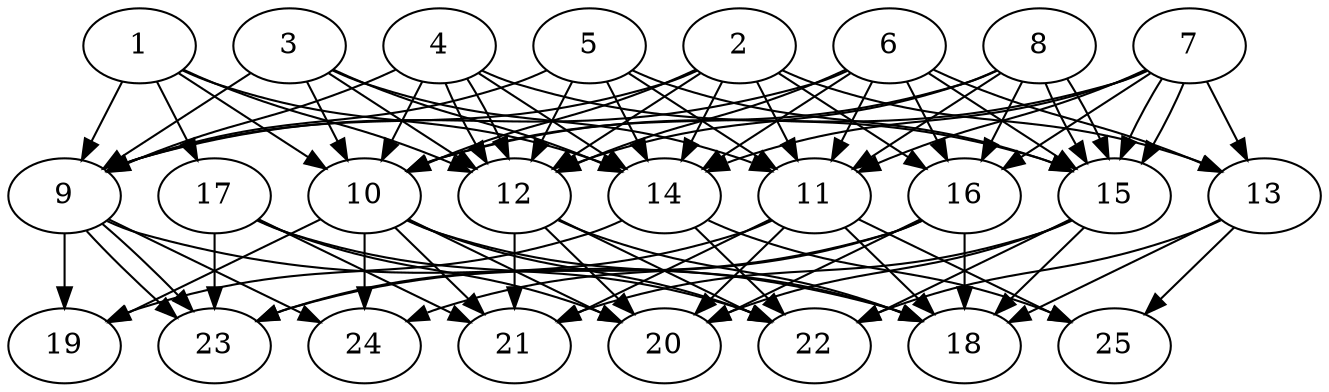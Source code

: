 // DAG automatically generated by daggen at Thu Oct  3 14:00:40 2019
// ./daggen --dot -n 25 --ccr 0.5 --fat 0.7 --regular 0.9 --density 0.9 --mindata 5242880 --maxdata 52428800 
digraph G {
  1 [size="88375296", alpha="0.15", expect_size="44187648"] 
  1 -> 9 [size ="44187648"]
  1 -> 10 [size ="44187648"]
  1 -> 12 [size ="44187648"]
  1 -> 14 [size ="44187648"]
  1 -> 17 [size ="44187648"]
  2 [size="94746624", alpha="0.13", expect_size="47373312"] 
  2 -> 9 [size ="47373312"]
  2 -> 10 [size ="47373312"]
  2 -> 11 [size ="47373312"]
  2 -> 12 [size ="47373312"]
  2 -> 13 [size ="47373312"]
  2 -> 14 [size ="47373312"]
  2 -> 16 [size ="47373312"]
  3 [size="51488768", alpha="0.01", expect_size="25744384"] 
  3 -> 9 [size ="25744384"]
  3 -> 10 [size ="25744384"]
  3 -> 11 [size ="25744384"]
  3 -> 12 [size ="25744384"]
  3 -> 14 [size ="25744384"]
  4 [size="83830784", alpha="0.06", expect_size="41915392"] 
  4 -> 9 [size ="41915392"]
  4 -> 10 [size ="41915392"]
  4 -> 12 [size ="41915392"]
  4 -> 12 [size ="41915392"]
  4 -> 14 [size ="41915392"]
  4 -> 15 [size ="41915392"]
  5 [size="42283008", alpha="0.06", expect_size="21141504"] 
  5 -> 9 [size ="21141504"]
  5 -> 11 [size ="21141504"]
  5 -> 12 [size ="21141504"]
  5 -> 14 [size ="21141504"]
  5 -> 15 [size ="21141504"]
  6 [size="60805120", alpha="0.13", expect_size="30402560"] 
  6 -> 9 [size ="30402560"]
  6 -> 11 [size ="30402560"]
  6 -> 12 [size ="30402560"]
  6 -> 13 [size ="30402560"]
  6 -> 14 [size ="30402560"]
  6 -> 15 [size ="30402560"]
  6 -> 16 [size ="30402560"]
  7 [size="53370880", alpha="0.17", expect_size="26685440"] 
  7 -> 10 [size ="26685440"]
  7 -> 11 [size ="26685440"]
  7 -> 13 [size ="26685440"]
  7 -> 14 [size ="26685440"]
  7 -> 15 [size ="26685440"]
  7 -> 15 [size ="26685440"]
  7 -> 16 [size ="26685440"]
  8 [size="37339136", alpha="0.16", expect_size="18669568"] 
  8 -> 10 [size ="18669568"]
  8 -> 11 [size ="18669568"]
  8 -> 12 [size ="18669568"]
  8 -> 15 [size ="18669568"]
  8 -> 15 [size ="18669568"]
  8 -> 16 [size ="18669568"]
  9 [size="14780416", alpha="0.15", expect_size="7390208"] 
  9 -> 18 [size ="7390208"]
  9 -> 19 [size ="7390208"]
  9 -> 23 [size ="7390208"]
  9 -> 23 [size ="7390208"]
  9 -> 24 [size ="7390208"]
  10 [size="44474368", alpha="0.14", expect_size="22237184"] 
  10 -> 18 [size ="22237184"]
  10 -> 19 [size ="22237184"]
  10 -> 20 [size ="22237184"]
  10 -> 21 [size ="22237184"]
  10 -> 22 [size ="22237184"]
  10 -> 24 [size ="22237184"]
  11 [size="76707840", alpha="0.19", expect_size="38353920"] 
  11 -> 18 [size ="38353920"]
  11 -> 20 [size ="38353920"]
  11 -> 21 [size ="38353920"]
  11 -> 23 [size ="38353920"]
  11 -> 25 [size ="38353920"]
  12 [size="52494336", alpha="0.16", expect_size="26247168"] 
  12 -> 18 [size ="26247168"]
  12 -> 20 [size ="26247168"]
  12 -> 21 [size ="26247168"]
  12 -> 22 [size ="26247168"]
  13 [size="19673088", alpha="0.05", expect_size="9836544"] 
  13 -> 18 [size ="9836544"]
  13 -> 22 [size ="9836544"]
  13 -> 25 [size ="9836544"]
  14 [size="23592960", alpha="0.16", expect_size="11796480"] 
  14 -> 19 [size ="11796480"]
  14 -> 22 [size ="11796480"]
  14 -> 25 [size ="11796480"]
  15 [size="51529728", alpha="0.19", expect_size="25764864"] 
  15 -> 18 [size ="25764864"]
  15 -> 20 [size ="25764864"]
  15 -> 21 [size ="25764864"]
  15 -> 22 [size ="25764864"]
  16 [size="78776320", alpha="0.15", expect_size="39388160"] 
  16 -> 18 [size ="39388160"]
  16 -> 20 [size ="39388160"]
  16 -> 23 [size ="39388160"]
  16 -> 24 [size ="39388160"]
  17 [size="44871680", alpha="0.17", expect_size="22435840"] 
  17 -> 20 [size ="22435840"]
  17 -> 21 [size ="22435840"]
  17 -> 22 [size ="22435840"]
  17 -> 23 [size ="22435840"]
  18 [size="31180800", alpha="0.04", expect_size="15590400"] 
  19 [size="13768704", alpha="0.03", expect_size="6884352"] 
  20 [size="86284288", alpha="0.09", expect_size="43142144"] 
  21 [size="59627520", alpha="0.11", expect_size="29813760"] 
  22 [size="56870912", alpha="0.11", expect_size="28435456"] 
  23 [size="37597184", alpha="0.20", expect_size="18798592"] 
  24 [size="59113472", alpha="0.04", expect_size="29556736"] 
  25 [size="42156032", alpha="0.15", expect_size="21078016"] 
}
